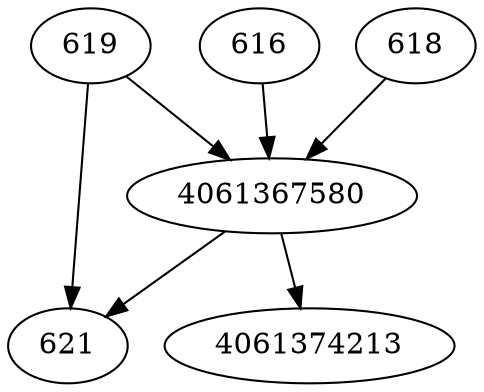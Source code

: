 strict digraph  {
4061374213;
616;
618;
619;
621;
4061367580;
616 -> 4061367580;
618 -> 4061367580;
619 -> 4061367580;
619 -> 621;
4061367580 -> 621;
4061367580 -> 4061374213;
}
